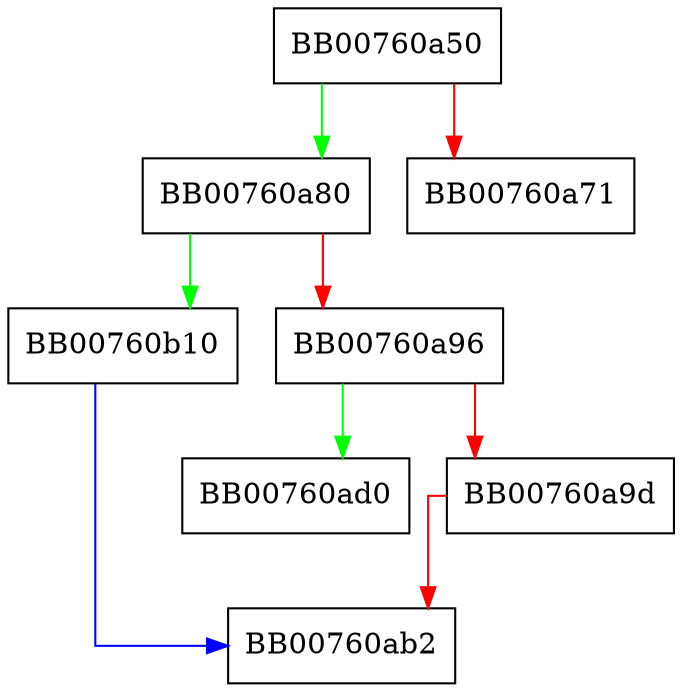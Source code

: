 digraph get_payload_private_key {
  node [shape="box"];
  graph [splines=ortho];
  BB00760a50 -> BB00760a80 [color="green"];
  BB00760a50 -> BB00760a71 [color="red"];
  BB00760a80 -> BB00760b10 [color="green"];
  BB00760a80 -> BB00760a96 [color="red"];
  BB00760a96 -> BB00760ad0 [color="green"];
  BB00760a96 -> BB00760a9d [color="red"];
  BB00760a9d -> BB00760ab2 [color="red"];
  BB00760b10 -> BB00760ab2 [color="blue"];
}
